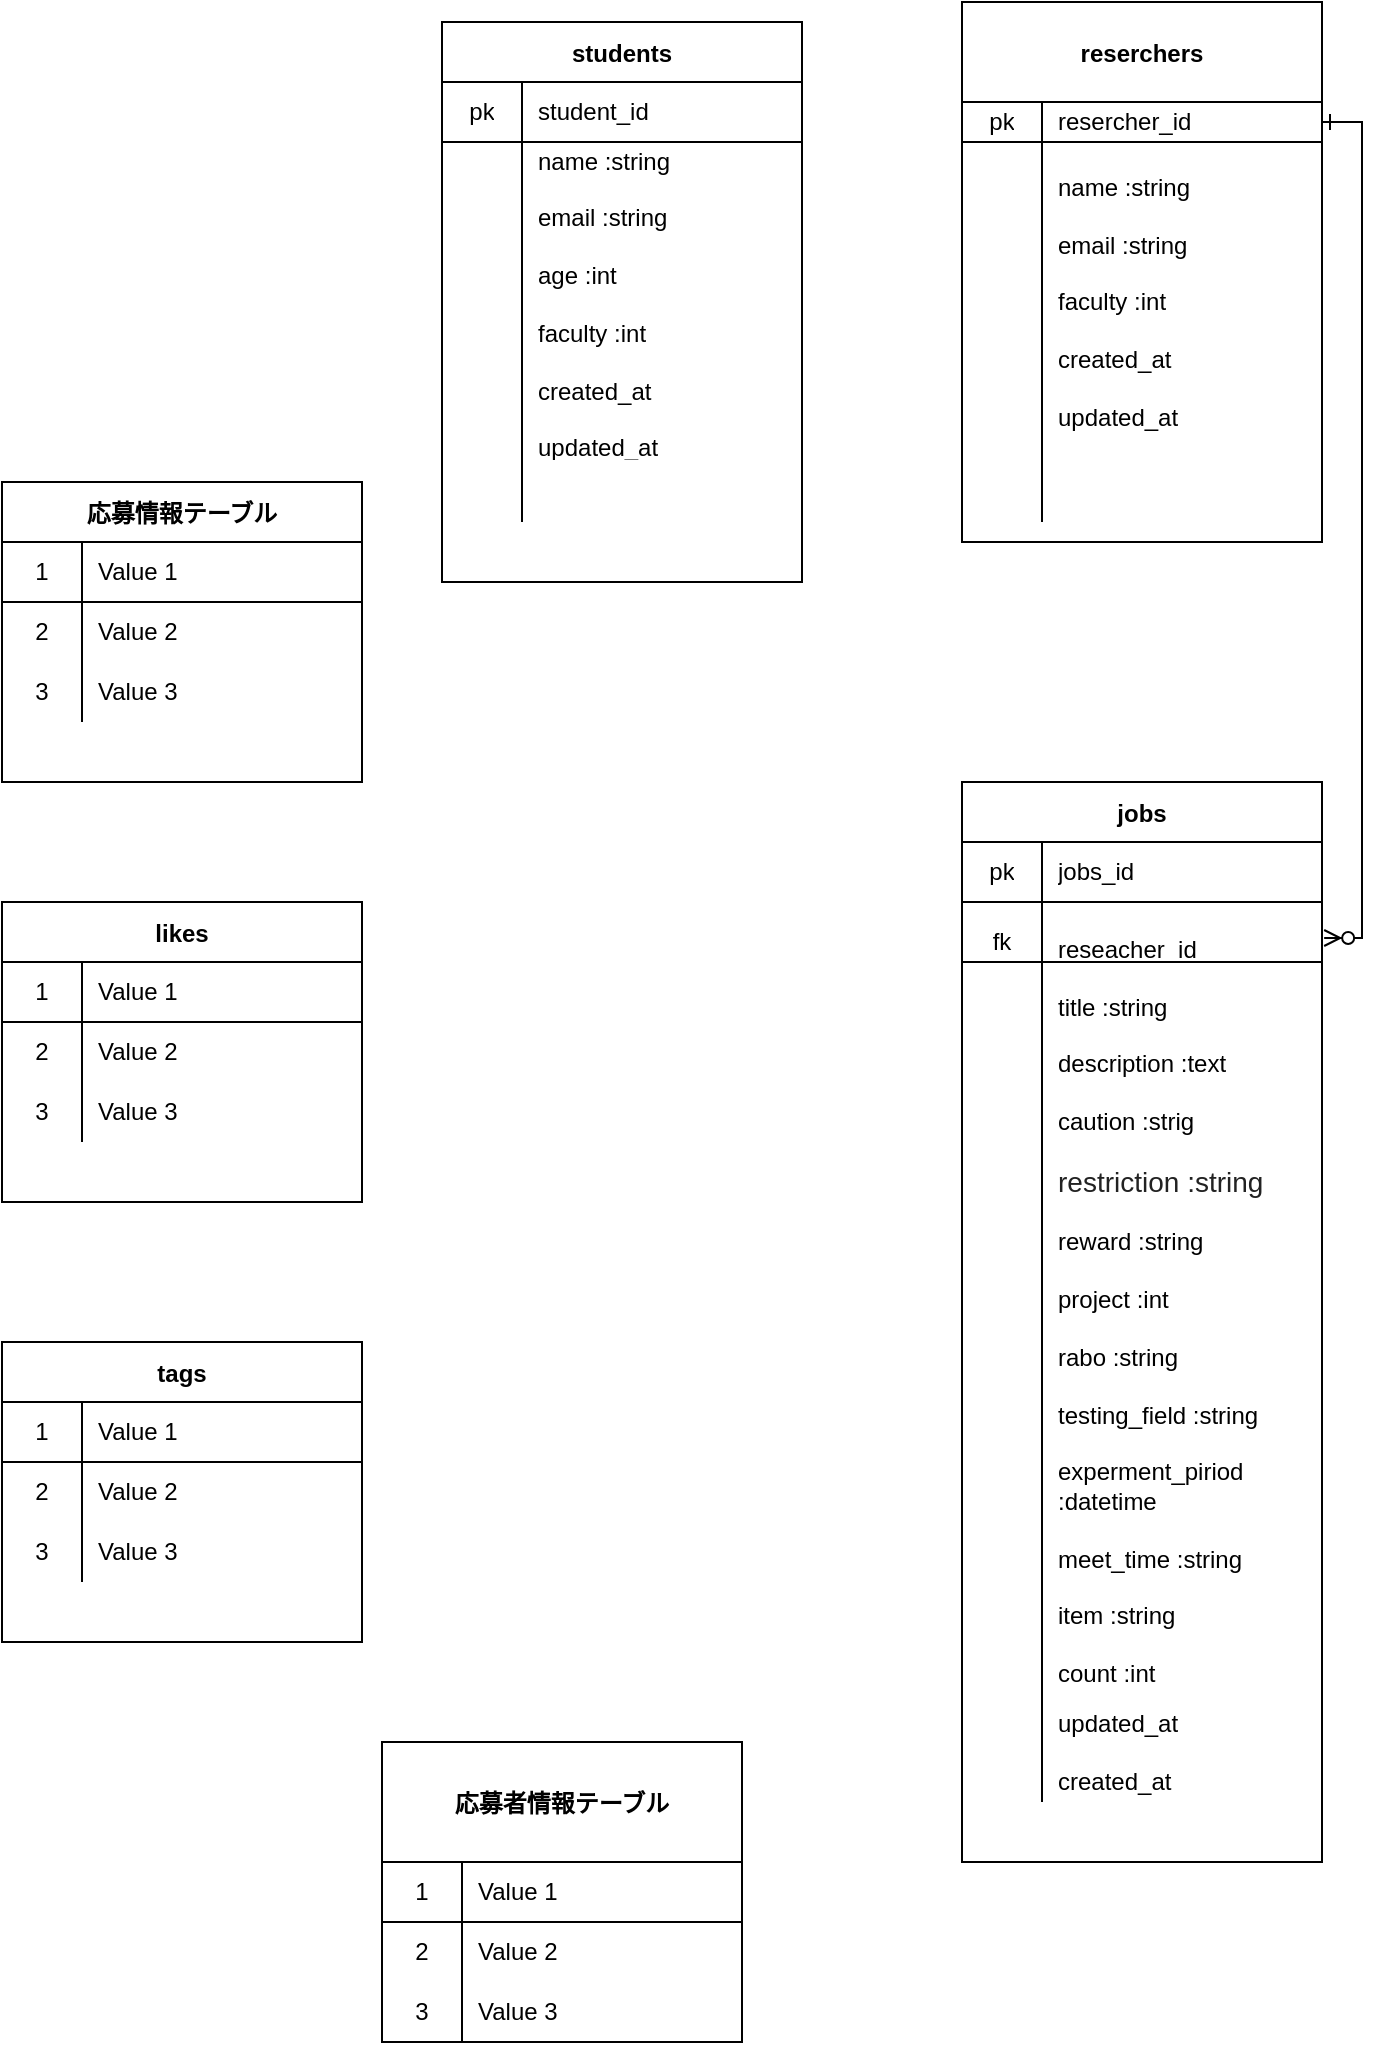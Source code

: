 <mxfile version="15.0.6" type="github">
  <diagram id="j_O6NApABDsRDZ1z-aff" name="Page-1">
    <mxGraphModel dx="3980" dy="2047" grid="1" gridSize="10" guides="1" tooltips="1" connect="1" arrows="1" fold="1" page="1" pageScale="1" pageWidth="827" pageHeight="1169" math="0" shadow="0">
      <root>
        <mxCell id="0" />
        <mxCell id="1" parent="0" />
        <mxCell id="E43GTgpT8_VpPOF3MOeO-1" value="reserchers" style="shape=table;startSize=50;container=1;collapsible=0;childLayout=tableLayout;fixedRows=1;rowLines=0;fontStyle=1;align=center;pointerEvents=1;" vertex="1" parent="1">
          <mxGeometry x="10" width="180" height="270" as="geometry" />
        </mxCell>
        <mxCell id="E43GTgpT8_VpPOF3MOeO-2" value="" style="shape=partialRectangle;html=1;whiteSpace=wrap;collapsible=0;dropTarget=0;pointerEvents=1;fillColor=none;top=0;left=0;bottom=1;right=0;points=[[0,0.5],[1,0.5]];portConstraint=eastwest;" vertex="1" parent="E43GTgpT8_VpPOF3MOeO-1">
          <mxGeometry y="50" width="180" height="20" as="geometry" />
        </mxCell>
        <mxCell id="E43GTgpT8_VpPOF3MOeO-3" value="pk" style="shape=partialRectangle;html=1;whiteSpace=wrap;connectable=0;fillColor=none;top=0;left=0;bottom=0;right=0;overflow=hidden;pointerEvents=1;" vertex="1" parent="E43GTgpT8_VpPOF3MOeO-2">
          <mxGeometry width="40" height="20" as="geometry" />
        </mxCell>
        <mxCell id="E43GTgpT8_VpPOF3MOeO-4" value="resercher_id" style="shape=partialRectangle;html=1;whiteSpace=wrap;connectable=0;fillColor=none;top=0;left=0;bottom=0;right=0;align=left;spacingLeft=6;overflow=hidden;pointerEvents=1;" vertex="1" parent="E43GTgpT8_VpPOF3MOeO-2">
          <mxGeometry x="40" width="140" height="20" as="geometry" />
        </mxCell>
        <mxCell id="E43GTgpT8_VpPOF3MOeO-5" value="" style="shape=partialRectangle;html=1;whiteSpace=wrap;collapsible=0;dropTarget=0;pointerEvents=1;fillColor=none;top=0;left=0;bottom=0;right=0;points=[[0,0.5],[1,0.5]];portConstraint=eastwest;" vertex="1" parent="E43GTgpT8_VpPOF3MOeO-1">
          <mxGeometry y="70" width="180" height="160" as="geometry" />
        </mxCell>
        <mxCell id="E43GTgpT8_VpPOF3MOeO-6" value="" style="shape=partialRectangle;html=1;whiteSpace=wrap;connectable=0;fillColor=none;top=0;left=0;bottom=0;right=0;overflow=hidden;pointerEvents=1;" vertex="1" parent="E43GTgpT8_VpPOF3MOeO-5">
          <mxGeometry width="40" height="160" as="geometry" />
        </mxCell>
        <mxCell id="E43GTgpT8_VpPOF3MOeO-7" value="name :string&lt;br&gt;&lt;br&gt;email :string&lt;br&gt;&lt;br&gt;faculty :int&lt;br&gt;&lt;br&gt;created_at&lt;br&gt;&lt;br&gt;updated_at" style="shape=partialRectangle;html=1;whiteSpace=wrap;connectable=0;fillColor=none;top=0;left=0;bottom=0;right=0;align=left;spacingLeft=6;overflow=hidden;pointerEvents=1;" vertex="1" parent="E43GTgpT8_VpPOF3MOeO-5">
          <mxGeometry x="40" width="140" height="160" as="geometry" />
        </mxCell>
        <mxCell id="E43GTgpT8_VpPOF3MOeO-8" value="" style="shape=partialRectangle;html=1;whiteSpace=wrap;collapsible=0;dropTarget=0;pointerEvents=1;fillColor=none;top=0;left=0;bottom=0;right=0;points=[[0,0.5],[1,0.5]];portConstraint=eastwest;" vertex="1" parent="E43GTgpT8_VpPOF3MOeO-1">
          <mxGeometry y="230" width="180" height="30" as="geometry" />
        </mxCell>
        <mxCell id="E43GTgpT8_VpPOF3MOeO-9" value="" style="shape=partialRectangle;html=1;whiteSpace=wrap;connectable=0;fillColor=none;top=0;left=0;bottom=0;right=0;overflow=hidden;pointerEvents=1;" vertex="1" parent="E43GTgpT8_VpPOF3MOeO-8">
          <mxGeometry width="40" height="30" as="geometry" />
        </mxCell>
        <mxCell id="E43GTgpT8_VpPOF3MOeO-10" value="" style="shape=partialRectangle;html=1;whiteSpace=wrap;connectable=0;fillColor=none;top=0;left=0;bottom=0;right=0;align=left;spacingLeft=6;overflow=hidden;pointerEvents=1;" vertex="1" parent="E43GTgpT8_VpPOF3MOeO-8">
          <mxGeometry x="40" width="140" height="30" as="geometry" />
        </mxCell>
        <mxCell id="E43GTgpT8_VpPOF3MOeO-11" value="students" style="shape=table;startSize=30;container=1;collapsible=0;childLayout=tableLayout;fixedRows=1;rowLines=0;fontStyle=1;align=center;pointerEvents=1;" vertex="1" parent="1">
          <mxGeometry x="-250" y="10" width="180" height="280" as="geometry" />
        </mxCell>
        <mxCell id="E43GTgpT8_VpPOF3MOeO-12" value="" style="shape=partialRectangle;html=1;whiteSpace=wrap;collapsible=0;dropTarget=0;pointerEvents=1;fillColor=none;top=0;left=0;bottom=1;right=0;points=[[0,0.5],[1,0.5]];portConstraint=eastwest;" vertex="1" parent="E43GTgpT8_VpPOF3MOeO-11">
          <mxGeometry y="30" width="180" height="30" as="geometry" />
        </mxCell>
        <mxCell id="E43GTgpT8_VpPOF3MOeO-13" value="pk" style="shape=partialRectangle;html=1;whiteSpace=wrap;connectable=0;fillColor=none;top=0;left=0;bottom=0;right=0;overflow=hidden;pointerEvents=1;" vertex="1" parent="E43GTgpT8_VpPOF3MOeO-12">
          <mxGeometry width="40" height="30" as="geometry" />
        </mxCell>
        <mxCell id="E43GTgpT8_VpPOF3MOeO-14" value="student_id" style="shape=partialRectangle;html=1;whiteSpace=wrap;connectable=0;fillColor=none;top=0;left=0;bottom=0;right=0;align=left;spacingLeft=6;overflow=hidden;pointerEvents=1;" vertex="1" parent="E43GTgpT8_VpPOF3MOeO-12">
          <mxGeometry x="40" width="140" height="30" as="geometry" />
        </mxCell>
        <mxCell id="E43GTgpT8_VpPOF3MOeO-15" value="" style="shape=partialRectangle;html=1;whiteSpace=wrap;collapsible=0;dropTarget=0;pointerEvents=1;fillColor=none;top=0;left=0;bottom=0;right=0;points=[[0,0.5],[1,0.5]];portConstraint=eastwest;" vertex="1" parent="E43GTgpT8_VpPOF3MOeO-11">
          <mxGeometry y="60" width="180" height="160" as="geometry" />
        </mxCell>
        <mxCell id="E43GTgpT8_VpPOF3MOeO-16" value="" style="shape=partialRectangle;html=1;whiteSpace=wrap;connectable=0;fillColor=none;top=0;left=0;bottom=0;right=0;overflow=hidden;pointerEvents=1;" vertex="1" parent="E43GTgpT8_VpPOF3MOeO-15">
          <mxGeometry width="40" height="160" as="geometry" />
        </mxCell>
        <mxCell id="E43GTgpT8_VpPOF3MOeO-17" value="name :string&lt;br&gt;&lt;br&gt;email :string&lt;br&gt;&lt;br&gt;age :int&lt;br&gt;&lt;br&gt;faculty :int&lt;br&gt;&lt;br&gt;created_at&lt;br&gt;&lt;br&gt;updated_at" style="shape=partialRectangle;html=1;whiteSpace=wrap;connectable=0;fillColor=none;top=0;left=0;bottom=0;right=0;align=left;spacingLeft=6;overflow=hidden;pointerEvents=1;" vertex="1" parent="E43GTgpT8_VpPOF3MOeO-15">
          <mxGeometry x="40" width="140" height="160" as="geometry" />
        </mxCell>
        <mxCell id="E43GTgpT8_VpPOF3MOeO-18" value="" style="shape=partialRectangle;html=1;whiteSpace=wrap;collapsible=0;dropTarget=0;pointerEvents=1;fillColor=none;top=0;left=0;bottom=0;right=0;points=[[0,0.5],[1,0.5]];portConstraint=eastwest;" vertex="1" parent="E43GTgpT8_VpPOF3MOeO-11">
          <mxGeometry y="220" width="180" height="30" as="geometry" />
        </mxCell>
        <mxCell id="E43GTgpT8_VpPOF3MOeO-19" value="" style="shape=partialRectangle;html=1;whiteSpace=wrap;connectable=0;fillColor=none;top=0;left=0;bottom=0;right=0;overflow=hidden;pointerEvents=1;" vertex="1" parent="E43GTgpT8_VpPOF3MOeO-18">
          <mxGeometry width="40" height="30" as="geometry" />
        </mxCell>
        <mxCell id="E43GTgpT8_VpPOF3MOeO-20" value="" style="shape=partialRectangle;html=1;whiteSpace=wrap;connectable=0;fillColor=none;top=0;left=0;bottom=0;right=0;align=left;spacingLeft=6;overflow=hidden;pointerEvents=1;" vertex="1" parent="E43GTgpT8_VpPOF3MOeO-18">
          <mxGeometry x="40" width="140" height="30" as="geometry" />
        </mxCell>
        <mxCell id="E43GTgpT8_VpPOF3MOeO-23" value="jobs" style="shape=table;startSize=30;container=1;collapsible=0;childLayout=tableLayout;fixedRows=1;rowLines=0;fontStyle=1;align=center;pointerEvents=1;" vertex="1" parent="1">
          <mxGeometry x="10" y="390" width="180" height="540" as="geometry" />
        </mxCell>
        <mxCell id="E43GTgpT8_VpPOF3MOeO-24" value="" style="shape=partialRectangle;html=1;whiteSpace=wrap;collapsible=0;dropTarget=0;pointerEvents=1;fillColor=none;top=0;left=0;bottom=1;right=0;points=[[0,0.5],[1,0.5]];portConstraint=eastwest;" vertex="1" parent="E43GTgpT8_VpPOF3MOeO-23">
          <mxGeometry y="30" width="180" height="30" as="geometry" />
        </mxCell>
        <mxCell id="E43GTgpT8_VpPOF3MOeO-25" value="pk" style="shape=partialRectangle;html=1;whiteSpace=wrap;connectable=0;fillColor=none;top=0;left=0;bottom=0;right=0;overflow=hidden;pointerEvents=1;" vertex="1" parent="E43GTgpT8_VpPOF3MOeO-24">
          <mxGeometry width="40" height="30" as="geometry" />
        </mxCell>
        <mxCell id="E43GTgpT8_VpPOF3MOeO-26" value="jobs_id" style="shape=partialRectangle;html=1;whiteSpace=wrap;connectable=0;fillColor=none;top=0;left=0;bottom=0;right=0;align=left;spacingLeft=6;overflow=hidden;pointerEvents=1;" vertex="1" parent="E43GTgpT8_VpPOF3MOeO-24">
          <mxGeometry x="40" width="140" height="30" as="geometry" />
        </mxCell>
        <mxCell id="E43GTgpT8_VpPOF3MOeO-27" value="" style="shape=partialRectangle;html=1;whiteSpace=wrap;collapsible=0;dropTarget=0;pointerEvents=1;fillColor=none;top=0;left=0;bottom=0;right=0;points=[[0,0.5],[1,0.5]];portConstraint=eastwest;" vertex="1" parent="E43GTgpT8_VpPOF3MOeO-23">
          <mxGeometry y="60" width="180" height="400" as="geometry" />
        </mxCell>
        <mxCell id="E43GTgpT8_VpPOF3MOeO-28" value="" style="shape=partialRectangle;html=1;whiteSpace=wrap;connectable=0;fillColor=none;top=0;left=0;bottom=0;right=0;overflow=hidden;pointerEvents=1;" vertex="1" parent="E43GTgpT8_VpPOF3MOeO-27">
          <mxGeometry width="40" height="400" as="geometry" />
        </mxCell>
        <mxCell id="E43GTgpT8_VpPOF3MOeO-29" value="&lt;br&gt;reseacher_id&lt;br&gt;&lt;br&gt;title :string&lt;br&gt;&lt;br&gt;description :text&lt;br&gt;&lt;br&gt;caution :strig&lt;br&gt;&lt;br&gt;&lt;span style=&quot;color: rgb(34 , 34 , 34) ; font-family: &amp;#34;arial&amp;#34; , sans-serif ; font-size: 14px ; background-color: rgb(255 , 255 , 255)&quot;&gt;restriction :string&lt;br&gt;&lt;/span&gt;&lt;br&gt;reward :string&lt;br&gt;&lt;br&gt;project :int&lt;br&gt;&lt;br&gt;rabo :string&lt;br&gt;&lt;br&gt;testing_field :string&lt;br&gt;&lt;br&gt;experment_piriod :datetime&lt;br&gt;&lt;br&gt;meet_time :string&lt;br&gt;&lt;br&gt;item :string&lt;br&gt;&lt;br&gt;count :int&lt;br&gt;&lt;br&gt;is_active :int&lt;br&gt;&lt;br&gt;募集期間 :datetime&lt;br&gt;&lt;br&gt;&amp;nbsp;&lt;br&gt;&lt;br&gt;&lt;br&gt;&lt;br&gt;" style="shape=partialRectangle;html=1;whiteSpace=wrap;connectable=0;fillColor=none;top=0;left=0;bottom=0;right=0;align=left;spacingLeft=6;overflow=hidden;pointerEvents=1;" vertex="1" parent="E43GTgpT8_VpPOF3MOeO-27">
          <mxGeometry x="40" width="140" height="400" as="geometry" />
        </mxCell>
        <mxCell id="E43GTgpT8_VpPOF3MOeO-30" value="" style="shape=partialRectangle;html=1;whiteSpace=wrap;collapsible=0;dropTarget=0;pointerEvents=1;fillColor=none;top=0;left=0;bottom=0;right=0;points=[[0,0.5],[1,0.5]];portConstraint=eastwest;" vertex="1" parent="E43GTgpT8_VpPOF3MOeO-23">
          <mxGeometry y="460" width="180" height="50" as="geometry" />
        </mxCell>
        <mxCell id="E43GTgpT8_VpPOF3MOeO-31" value="" style="shape=partialRectangle;html=1;whiteSpace=wrap;connectable=0;fillColor=none;top=0;left=0;bottom=0;right=0;overflow=hidden;pointerEvents=1;" vertex="1" parent="E43GTgpT8_VpPOF3MOeO-30">
          <mxGeometry width="40" height="50" as="geometry" />
        </mxCell>
        <mxCell id="E43GTgpT8_VpPOF3MOeO-32" value="updated_at&lt;br&gt;&lt;br&gt;created_at" style="shape=partialRectangle;html=1;whiteSpace=wrap;connectable=0;fillColor=none;top=0;left=0;bottom=0;right=0;align=left;spacingLeft=6;overflow=hidden;pointerEvents=1;" vertex="1" parent="E43GTgpT8_VpPOF3MOeO-30">
          <mxGeometry x="40" width="140" height="50" as="geometry" />
        </mxCell>
        <mxCell id="E43GTgpT8_VpPOF3MOeO-33" value="likes" style="shape=table;startSize=30;container=1;collapsible=0;childLayout=tableLayout;fixedRows=1;rowLines=0;fontStyle=1;align=center;pointerEvents=1;" vertex="1" parent="1">
          <mxGeometry x="-470" y="450" width="180" height="150" as="geometry" />
        </mxCell>
        <mxCell id="E43GTgpT8_VpPOF3MOeO-34" value="" style="shape=partialRectangle;html=1;whiteSpace=wrap;collapsible=0;dropTarget=0;pointerEvents=1;fillColor=none;top=0;left=0;bottom=1;right=0;points=[[0,0.5],[1,0.5]];portConstraint=eastwest;" vertex="1" parent="E43GTgpT8_VpPOF3MOeO-33">
          <mxGeometry y="30" width="180" height="30" as="geometry" />
        </mxCell>
        <mxCell id="E43GTgpT8_VpPOF3MOeO-35" value="1" style="shape=partialRectangle;html=1;whiteSpace=wrap;connectable=0;fillColor=none;top=0;left=0;bottom=0;right=0;overflow=hidden;pointerEvents=1;" vertex="1" parent="E43GTgpT8_VpPOF3MOeO-34">
          <mxGeometry width="40" height="30" as="geometry" />
        </mxCell>
        <mxCell id="E43GTgpT8_VpPOF3MOeO-36" value="Value 1" style="shape=partialRectangle;html=1;whiteSpace=wrap;connectable=0;fillColor=none;top=0;left=0;bottom=0;right=0;align=left;spacingLeft=6;overflow=hidden;pointerEvents=1;" vertex="1" parent="E43GTgpT8_VpPOF3MOeO-34">
          <mxGeometry x="40" width="140" height="30" as="geometry" />
        </mxCell>
        <mxCell id="E43GTgpT8_VpPOF3MOeO-37" value="" style="shape=partialRectangle;html=1;whiteSpace=wrap;collapsible=0;dropTarget=0;pointerEvents=1;fillColor=none;top=0;left=0;bottom=0;right=0;points=[[0,0.5],[1,0.5]];portConstraint=eastwest;" vertex="1" parent="E43GTgpT8_VpPOF3MOeO-33">
          <mxGeometry y="60" width="180" height="30" as="geometry" />
        </mxCell>
        <mxCell id="E43GTgpT8_VpPOF3MOeO-38" value="2" style="shape=partialRectangle;html=1;whiteSpace=wrap;connectable=0;fillColor=none;top=0;left=0;bottom=0;right=0;overflow=hidden;pointerEvents=1;" vertex="1" parent="E43GTgpT8_VpPOF3MOeO-37">
          <mxGeometry width="40" height="30" as="geometry" />
        </mxCell>
        <mxCell id="E43GTgpT8_VpPOF3MOeO-39" value="Value 2" style="shape=partialRectangle;html=1;whiteSpace=wrap;connectable=0;fillColor=none;top=0;left=0;bottom=0;right=0;align=left;spacingLeft=6;overflow=hidden;pointerEvents=1;" vertex="1" parent="E43GTgpT8_VpPOF3MOeO-37">
          <mxGeometry x="40" width="140" height="30" as="geometry" />
        </mxCell>
        <mxCell id="E43GTgpT8_VpPOF3MOeO-40" value="" style="shape=partialRectangle;html=1;whiteSpace=wrap;collapsible=0;dropTarget=0;pointerEvents=1;fillColor=none;top=0;left=0;bottom=0;right=0;points=[[0,0.5],[1,0.5]];portConstraint=eastwest;" vertex="1" parent="E43GTgpT8_VpPOF3MOeO-33">
          <mxGeometry y="90" width="180" height="30" as="geometry" />
        </mxCell>
        <mxCell id="E43GTgpT8_VpPOF3MOeO-41" value="3" style="shape=partialRectangle;html=1;whiteSpace=wrap;connectable=0;fillColor=none;top=0;left=0;bottom=0;right=0;overflow=hidden;pointerEvents=1;" vertex="1" parent="E43GTgpT8_VpPOF3MOeO-40">
          <mxGeometry width="40" height="30" as="geometry" />
        </mxCell>
        <mxCell id="E43GTgpT8_VpPOF3MOeO-42" value="Value 3" style="shape=partialRectangle;html=1;whiteSpace=wrap;connectable=0;fillColor=none;top=0;left=0;bottom=0;right=0;align=left;spacingLeft=6;overflow=hidden;pointerEvents=1;" vertex="1" parent="E43GTgpT8_VpPOF3MOeO-40">
          <mxGeometry x="40" width="140" height="30" as="geometry" />
        </mxCell>
        <mxCell id="E43GTgpT8_VpPOF3MOeO-69" value="応募者情報テーブル" style="shape=table;startSize=60;container=1;collapsible=0;childLayout=tableLayout;fixedRows=1;rowLines=0;fontStyle=1;align=center;pointerEvents=1;" vertex="1" parent="1">
          <mxGeometry x="-280" y="870" width="180" height="150" as="geometry" />
        </mxCell>
        <mxCell id="E43GTgpT8_VpPOF3MOeO-70" value="" style="shape=partialRectangle;html=1;whiteSpace=wrap;collapsible=0;dropTarget=0;pointerEvents=1;fillColor=none;top=0;left=0;bottom=1;right=0;points=[[0,0.5],[1,0.5]];portConstraint=eastwest;" vertex="1" parent="E43GTgpT8_VpPOF3MOeO-69">
          <mxGeometry y="60" width="180" height="30" as="geometry" />
        </mxCell>
        <mxCell id="E43GTgpT8_VpPOF3MOeO-71" value="1" style="shape=partialRectangle;html=1;whiteSpace=wrap;connectable=0;fillColor=none;top=0;left=0;bottom=0;right=0;overflow=hidden;pointerEvents=1;" vertex="1" parent="E43GTgpT8_VpPOF3MOeO-70">
          <mxGeometry width="40" height="30" as="geometry" />
        </mxCell>
        <mxCell id="E43GTgpT8_VpPOF3MOeO-72" value="Value 1" style="shape=partialRectangle;html=1;whiteSpace=wrap;connectable=0;fillColor=none;top=0;left=0;bottom=0;right=0;align=left;spacingLeft=6;overflow=hidden;pointerEvents=1;" vertex="1" parent="E43GTgpT8_VpPOF3MOeO-70">
          <mxGeometry x="40" width="140" height="30" as="geometry" />
        </mxCell>
        <mxCell id="E43GTgpT8_VpPOF3MOeO-73" value="" style="shape=partialRectangle;html=1;whiteSpace=wrap;collapsible=0;dropTarget=0;pointerEvents=1;fillColor=none;top=0;left=0;bottom=0;right=0;points=[[0,0.5],[1,0.5]];portConstraint=eastwest;" vertex="1" parent="E43GTgpT8_VpPOF3MOeO-69">
          <mxGeometry y="90" width="180" height="30" as="geometry" />
        </mxCell>
        <mxCell id="E43GTgpT8_VpPOF3MOeO-74" value="2" style="shape=partialRectangle;html=1;whiteSpace=wrap;connectable=0;fillColor=none;top=0;left=0;bottom=0;right=0;overflow=hidden;pointerEvents=1;" vertex="1" parent="E43GTgpT8_VpPOF3MOeO-73">
          <mxGeometry width="40" height="30" as="geometry" />
        </mxCell>
        <mxCell id="E43GTgpT8_VpPOF3MOeO-75" value="Value 2" style="shape=partialRectangle;html=1;whiteSpace=wrap;connectable=0;fillColor=none;top=0;left=0;bottom=0;right=0;align=left;spacingLeft=6;overflow=hidden;pointerEvents=1;" vertex="1" parent="E43GTgpT8_VpPOF3MOeO-73">
          <mxGeometry x="40" width="140" height="30" as="geometry" />
        </mxCell>
        <mxCell id="E43GTgpT8_VpPOF3MOeO-76" value="" style="shape=partialRectangle;html=1;whiteSpace=wrap;collapsible=0;dropTarget=0;pointerEvents=1;fillColor=none;top=0;left=0;bottom=0;right=0;points=[[0,0.5],[1,0.5]];portConstraint=eastwest;" vertex="1" parent="E43GTgpT8_VpPOF3MOeO-69">
          <mxGeometry y="120" width="180" height="30" as="geometry" />
        </mxCell>
        <mxCell id="E43GTgpT8_VpPOF3MOeO-77" value="3" style="shape=partialRectangle;html=1;whiteSpace=wrap;connectable=0;fillColor=none;top=0;left=0;bottom=0;right=0;overflow=hidden;pointerEvents=1;" vertex="1" parent="E43GTgpT8_VpPOF3MOeO-76">
          <mxGeometry width="40" height="30" as="geometry" />
        </mxCell>
        <mxCell id="E43GTgpT8_VpPOF3MOeO-78" value="Value 3" style="shape=partialRectangle;html=1;whiteSpace=wrap;connectable=0;fillColor=none;top=0;left=0;bottom=0;right=0;align=left;spacingLeft=6;overflow=hidden;pointerEvents=1;" vertex="1" parent="E43GTgpT8_VpPOF3MOeO-76">
          <mxGeometry x="40" width="140" height="30" as="geometry" />
        </mxCell>
        <mxCell id="E43GTgpT8_VpPOF3MOeO-79" value="tags" style="shape=table;startSize=30;container=1;collapsible=0;childLayout=tableLayout;fixedRows=1;rowLines=0;fontStyle=1;align=center;pointerEvents=1;" vertex="1" parent="1">
          <mxGeometry x="-470" y="670" width="180" height="150" as="geometry" />
        </mxCell>
        <mxCell id="E43GTgpT8_VpPOF3MOeO-80" value="" style="shape=partialRectangle;html=1;whiteSpace=wrap;collapsible=0;dropTarget=0;pointerEvents=1;fillColor=none;top=0;left=0;bottom=1;right=0;points=[[0,0.5],[1,0.5]];portConstraint=eastwest;" vertex="1" parent="E43GTgpT8_VpPOF3MOeO-79">
          <mxGeometry y="30" width="180" height="30" as="geometry" />
        </mxCell>
        <mxCell id="E43GTgpT8_VpPOF3MOeO-81" value="1" style="shape=partialRectangle;html=1;whiteSpace=wrap;connectable=0;fillColor=none;top=0;left=0;bottom=0;right=0;overflow=hidden;pointerEvents=1;" vertex="1" parent="E43GTgpT8_VpPOF3MOeO-80">
          <mxGeometry width="40" height="30" as="geometry" />
        </mxCell>
        <mxCell id="E43GTgpT8_VpPOF3MOeO-82" value="Value 1" style="shape=partialRectangle;html=1;whiteSpace=wrap;connectable=0;fillColor=none;top=0;left=0;bottom=0;right=0;align=left;spacingLeft=6;overflow=hidden;pointerEvents=1;" vertex="1" parent="E43GTgpT8_VpPOF3MOeO-80">
          <mxGeometry x="40" width="140" height="30" as="geometry" />
        </mxCell>
        <mxCell id="E43GTgpT8_VpPOF3MOeO-83" value="" style="shape=partialRectangle;html=1;whiteSpace=wrap;collapsible=0;dropTarget=0;pointerEvents=1;fillColor=none;top=0;left=0;bottom=0;right=0;points=[[0,0.5],[1,0.5]];portConstraint=eastwest;" vertex="1" parent="E43GTgpT8_VpPOF3MOeO-79">
          <mxGeometry y="60" width="180" height="30" as="geometry" />
        </mxCell>
        <mxCell id="E43GTgpT8_VpPOF3MOeO-84" value="2" style="shape=partialRectangle;html=1;whiteSpace=wrap;connectable=0;fillColor=none;top=0;left=0;bottom=0;right=0;overflow=hidden;pointerEvents=1;" vertex="1" parent="E43GTgpT8_VpPOF3MOeO-83">
          <mxGeometry width="40" height="30" as="geometry" />
        </mxCell>
        <mxCell id="E43GTgpT8_VpPOF3MOeO-85" value="Value 2" style="shape=partialRectangle;html=1;whiteSpace=wrap;connectable=0;fillColor=none;top=0;left=0;bottom=0;right=0;align=left;spacingLeft=6;overflow=hidden;pointerEvents=1;" vertex="1" parent="E43GTgpT8_VpPOF3MOeO-83">
          <mxGeometry x="40" width="140" height="30" as="geometry" />
        </mxCell>
        <mxCell id="E43GTgpT8_VpPOF3MOeO-86" value="" style="shape=partialRectangle;html=1;whiteSpace=wrap;collapsible=0;dropTarget=0;pointerEvents=1;fillColor=none;top=0;left=0;bottom=0;right=0;points=[[0,0.5],[1,0.5]];portConstraint=eastwest;" vertex="1" parent="E43GTgpT8_VpPOF3MOeO-79">
          <mxGeometry y="90" width="180" height="30" as="geometry" />
        </mxCell>
        <mxCell id="E43GTgpT8_VpPOF3MOeO-87" value="3" style="shape=partialRectangle;html=1;whiteSpace=wrap;connectable=0;fillColor=none;top=0;left=0;bottom=0;right=0;overflow=hidden;pointerEvents=1;" vertex="1" parent="E43GTgpT8_VpPOF3MOeO-86">
          <mxGeometry width="40" height="30" as="geometry" />
        </mxCell>
        <mxCell id="E43GTgpT8_VpPOF3MOeO-88" value="Value 3" style="shape=partialRectangle;html=1;whiteSpace=wrap;connectable=0;fillColor=none;top=0;left=0;bottom=0;right=0;align=left;spacingLeft=6;overflow=hidden;pointerEvents=1;" vertex="1" parent="E43GTgpT8_VpPOF3MOeO-86">
          <mxGeometry x="40" width="140" height="30" as="geometry" />
        </mxCell>
        <mxCell id="E43GTgpT8_VpPOF3MOeO-89" value="応募情報テーブル" style="shape=table;startSize=30;container=1;collapsible=0;childLayout=tableLayout;fixedRows=1;rowLines=0;fontStyle=1;align=center;pointerEvents=1;" vertex="1" parent="1">
          <mxGeometry x="-470" y="240" width="180" height="150" as="geometry" />
        </mxCell>
        <mxCell id="E43GTgpT8_VpPOF3MOeO-90" value="" style="shape=partialRectangle;html=1;whiteSpace=wrap;collapsible=0;dropTarget=0;pointerEvents=1;fillColor=none;top=0;left=0;bottom=1;right=0;points=[[0,0.5],[1,0.5]];portConstraint=eastwest;" vertex="1" parent="E43GTgpT8_VpPOF3MOeO-89">
          <mxGeometry y="30" width="180" height="30" as="geometry" />
        </mxCell>
        <mxCell id="E43GTgpT8_VpPOF3MOeO-91" value="1" style="shape=partialRectangle;html=1;whiteSpace=wrap;connectable=0;fillColor=none;top=0;left=0;bottom=0;right=0;overflow=hidden;pointerEvents=1;" vertex="1" parent="E43GTgpT8_VpPOF3MOeO-90">
          <mxGeometry width="40" height="30" as="geometry" />
        </mxCell>
        <mxCell id="E43GTgpT8_VpPOF3MOeO-92" value="Value 1" style="shape=partialRectangle;html=1;whiteSpace=wrap;connectable=0;fillColor=none;top=0;left=0;bottom=0;right=0;align=left;spacingLeft=6;overflow=hidden;pointerEvents=1;" vertex="1" parent="E43GTgpT8_VpPOF3MOeO-90">
          <mxGeometry x="40" width="140" height="30" as="geometry" />
        </mxCell>
        <mxCell id="E43GTgpT8_VpPOF3MOeO-93" value="" style="shape=partialRectangle;html=1;whiteSpace=wrap;collapsible=0;dropTarget=0;pointerEvents=1;fillColor=none;top=0;left=0;bottom=0;right=0;points=[[0,0.5],[1,0.5]];portConstraint=eastwest;" vertex="1" parent="E43GTgpT8_VpPOF3MOeO-89">
          <mxGeometry y="60" width="180" height="30" as="geometry" />
        </mxCell>
        <mxCell id="E43GTgpT8_VpPOF3MOeO-94" value="2" style="shape=partialRectangle;html=1;whiteSpace=wrap;connectable=0;fillColor=none;top=0;left=0;bottom=0;right=0;overflow=hidden;pointerEvents=1;" vertex="1" parent="E43GTgpT8_VpPOF3MOeO-93">
          <mxGeometry width="40" height="30" as="geometry" />
        </mxCell>
        <mxCell id="E43GTgpT8_VpPOF3MOeO-95" value="Value 2" style="shape=partialRectangle;html=1;whiteSpace=wrap;connectable=0;fillColor=none;top=0;left=0;bottom=0;right=0;align=left;spacingLeft=6;overflow=hidden;pointerEvents=1;" vertex="1" parent="E43GTgpT8_VpPOF3MOeO-93">
          <mxGeometry x="40" width="140" height="30" as="geometry" />
        </mxCell>
        <mxCell id="E43GTgpT8_VpPOF3MOeO-96" value="" style="shape=partialRectangle;html=1;whiteSpace=wrap;collapsible=0;dropTarget=0;pointerEvents=1;fillColor=none;top=0;left=0;bottom=0;right=0;points=[[0,0.5],[1,0.5]];portConstraint=eastwest;" vertex="1" parent="E43GTgpT8_VpPOF3MOeO-89">
          <mxGeometry y="90" width="180" height="30" as="geometry" />
        </mxCell>
        <mxCell id="E43GTgpT8_VpPOF3MOeO-97" value="3" style="shape=partialRectangle;html=1;whiteSpace=wrap;connectable=0;fillColor=none;top=0;left=0;bottom=0;right=0;overflow=hidden;pointerEvents=1;" vertex="1" parent="E43GTgpT8_VpPOF3MOeO-96">
          <mxGeometry width="40" height="30" as="geometry" />
        </mxCell>
        <mxCell id="E43GTgpT8_VpPOF3MOeO-98" value="Value 3" style="shape=partialRectangle;html=1;whiteSpace=wrap;connectable=0;fillColor=none;top=0;left=0;bottom=0;right=0;align=left;spacingLeft=6;overflow=hidden;pointerEvents=1;" vertex="1" parent="E43GTgpT8_VpPOF3MOeO-96">
          <mxGeometry x="40" width="140" height="30" as="geometry" />
        </mxCell>
        <mxCell id="E43GTgpT8_VpPOF3MOeO-99" value="fk" style="text;html=1;strokeColor=none;fillColor=none;align=center;verticalAlign=middle;whiteSpace=wrap;rounded=0;" vertex="1" parent="1">
          <mxGeometry x="10" y="460" width="40" height="20" as="geometry" />
        </mxCell>
        <mxCell id="E43GTgpT8_VpPOF3MOeO-102" value="" style="endArrow=none;html=1;" edge="1" parent="1">
          <mxGeometry width="50" height="50" relative="1" as="geometry">
            <mxPoint x="10" y="480" as="sourcePoint" />
            <mxPoint x="190" y="480" as="targetPoint" />
          </mxGeometry>
        </mxCell>
        <mxCell id="E43GTgpT8_VpPOF3MOeO-108" style="edgeStyle=orthogonalEdgeStyle;rounded=0;orthogonalLoop=1;jettySize=auto;html=1;exitX=1;exitY=0.5;exitDx=0;exitDy=0;entryX=1.006;entryY=0.045;entryDx=0;entryDy=0;entryPerimeter=0;endArrow=ERzeroToMany;endFill=1;startArrow=ERone;startFill=0;" edge="1" parent="1" source="E43GTgpT8_VpPOF3MOeO-2" target="E43GTgpT8_VpPOF3MOeO-27">
          <mxGeometry relative="1" as="geometry" />
        </mxCell>
      </root>
    </mxGraphModel>
  </diagram>
</mxfile>
